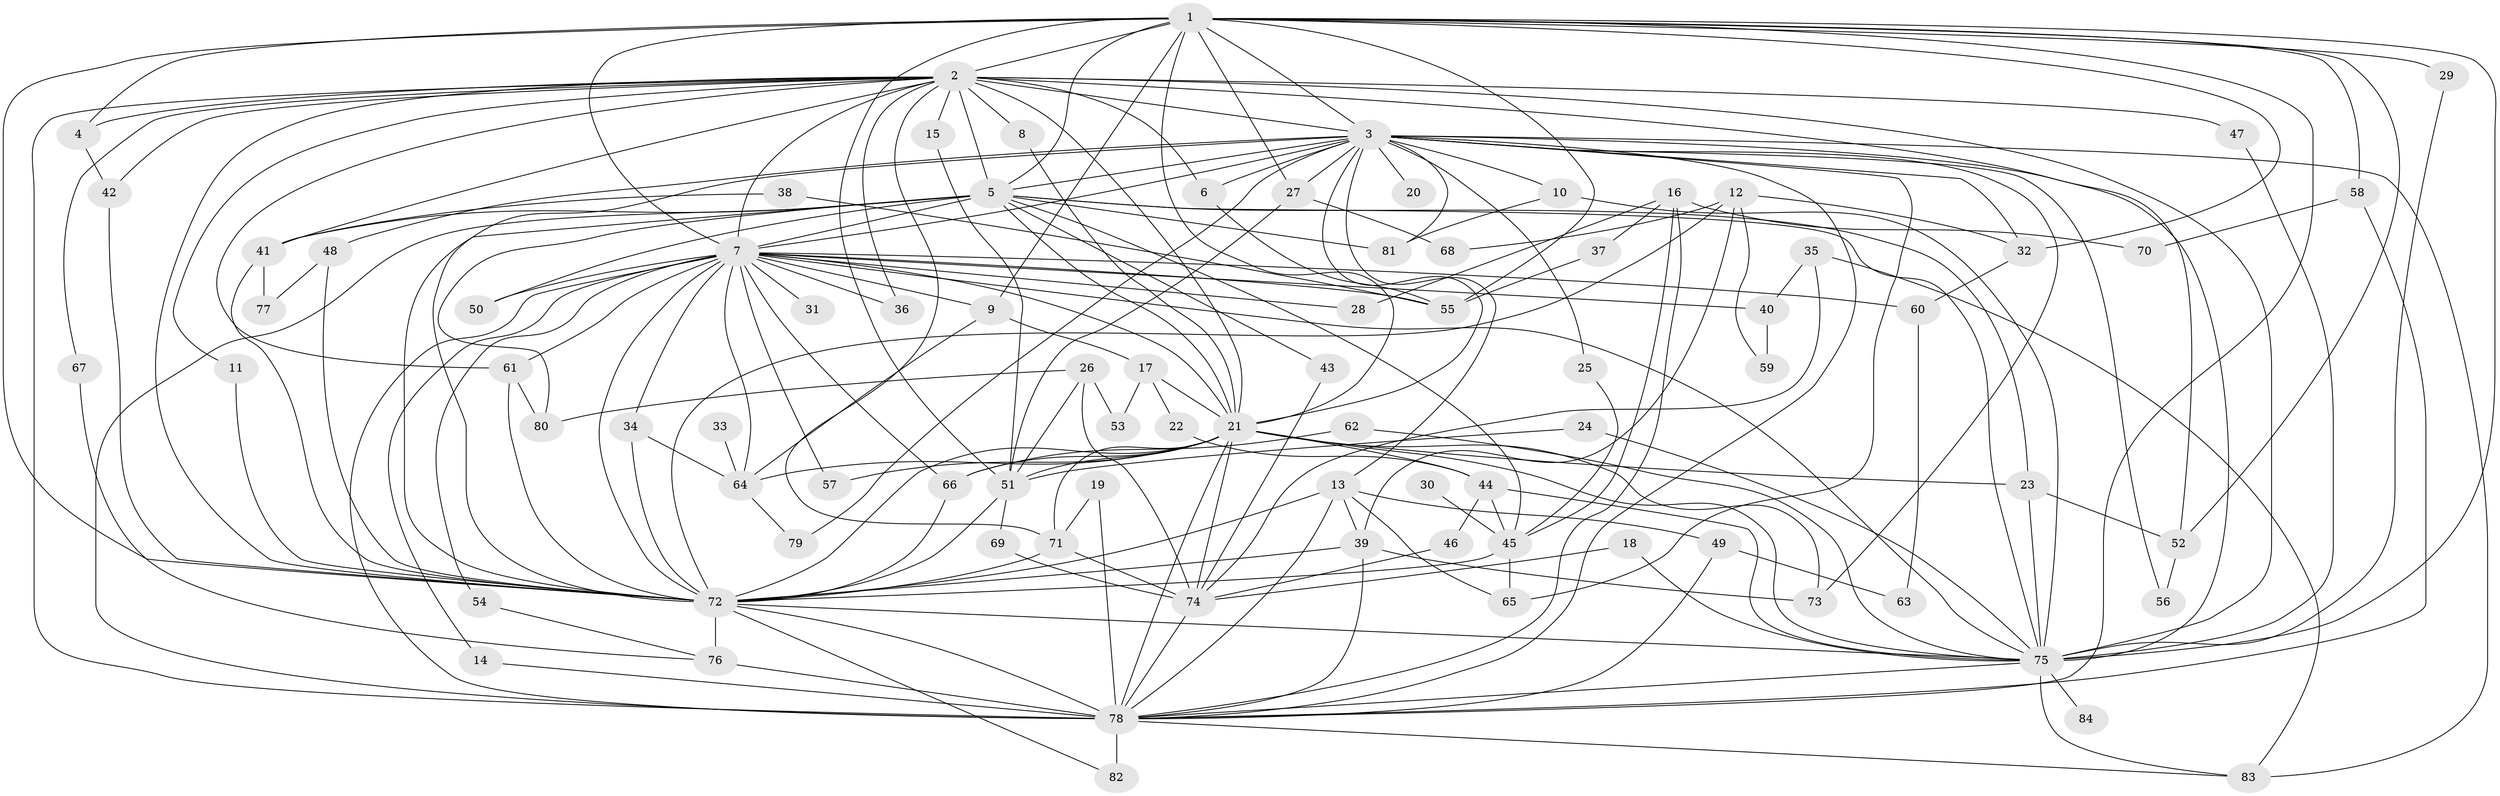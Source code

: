 // original degree distribution, {14: 0.008403361344537815, 23: 0.008403361344537815, 21: 0.01680672268907563, 18: 0.008403361344537815, 22: 0.008403361344537815, 17: 0.008403361344537815, 29: 0.008403361344537815, 24: 0.008403361344537815, 26: 0.008403361344537815, 3: 0.15126050420168066, 2: 0.5714285714285714, 5: 0.058823529411764705, 6: 0.01680672268907563, 4: 0.08403361344537816, 10: 0.008403361344537815, 7: 0.008403361344537815, 9: 0.008403361344537815, 8: 0.008403361344537815}
// Generated by graph-tools (version 1.1) at 2025/36/03/04/25 23:36:30]
// undirected, 84 vertices, 203 edges
graph export_dot {
  node [color=gray90,style=filled];
  1;
  2;
  3;
  4;
  5;
  6;
  7;
  8;
  9;
  10;
  11;
  12;
  13;
  14;
  15;
  16;
  17;
  18;
  19;
  20;
  21;
  22;
  23;
  24;
  25;
  26;
  27;
  28;
  29;
  30;
  31;
  32;
  33;
  34;
  35;
  36;
  37;
  38;
  39;
  40;
  41;
  42;
  43;
  44;
  45;
  46;
  47;
  48;
  49;
  50;
  51;
  52;
  53;
  54;
  55;
  56;
  57;
  58;
  59;
  60;
  61;
  62;
  63;
  64;
  65;
  66;
  67;
  68;
  69;
  70;
  71;
  72;
  73;
  74;
  75;
  76;
  77;
  78;
  79;
  80;
  81;
  82;
  83;
  84;
  1 -- 2 [weight=2.0];
  1 -- 3 [weight=1.0];
  1 -- 4 [weight=1.0];
  1 -- 5 [weight=2.0];
  1 -- 7 [weight=2.0];
  1 -- 9 [weight=1.0];
  1 -- 21 [weight=1.0];
  1 -- 27 [weight=1.0];
  1 -- 29 [weight=2.0];
  1 -- 32 [weight=1.0];
  1 -- 51 [weight=1.0];
  1 -- 52 [weight=1.0];
  1 -- 55 [weight=1.0];
  1 -- 58 [weight=1.0];
  1 -- 72 [weight=1.0];
  1 -- 75 [weight=1.0];
  1 -- 78 [weight=1.0];
  2 -- 3 [weight=2.0];
  2 -- 4 [weight=1.0];
  2 -- 5 [weight=2.0];
  2 -- 6 [weight=1.0];
  2 -- 7 [weight=2.0];
  2 -- 8 [weight=1.0];
  2 -- 11 [weight=1.0];
  2 -- 15 [weight=1.0];
  2 -- 21 [weight=2.0];
  2 -- 36 [weight=1.0];
  2 -- 41 [weight=1.0];
  2 -- 42 [weight=1.0];
  2 -- 47 [weight=1.0];
  2 -- 52 [weight=1.0];
  2 -- 61 [weight=1.0];
  2 -- 67 [weight=1.0];
  2 -- 71 [weight=1.0];
  2 -- 72 [weight=2.0];
  2 -- 75 [weight=3.0];
  2 -- 78 [weight=2.0];
  3 -- 5 [weight=1.0];
  3 -- 6 [weight=1.0];
  3 -- 7 [weight=1.0];
  3 -- 10 [weight=1.0];
  3 -- 13 [weight=1.0];
  3 -- 20 [weight=1.0];
  3 -- 21 [weight=1.0];
  3 -- 25 [weight=1.0];
  3 -- 27 [weight=1.0];
  3 -- 32 [weight=1.0];
  3 -- 48 [weight=1.0];
  3 -- 56 [weight=1.0];
  3 -- 65 [weight=1.0];
  3 -- 72 [weight=1.0];
  3 -- 73 [weight=1.0];
  3 -- 75 [weight=1.0];
  3 -- 78 [weight=1.0];
  3 -- 79 [weight=1.0];
  3 -- 81 [weight=1.0];
  3 -- 83 [weight=1.0];
  4 -- 42 [weight=1.0];
  5 -- 7 [weight=1.0];
  5 -- 21 [weight=1.0];
  5 -- 23 [weight=1.0];
  5 -- 41 [weight=1.0];
  5 -- 43 [weight=1.0];
  5 -- 45 [weight=1.0];
  5 -- 50 [weight=1.0];
  5 -- 72 [weight=1.0];
  5 -- 75 [weight=1.0];
  5 -- 78 [weight=1.0];
  5 -- 80 [weight=1.0];
  5 -- 81 [weight=1.0];
  6 -- 55 [weight=1.0];
  7 -- 9 [weight=1.0];
  7 -- 14 [weight=1.0];
  7 -- 21 [weight=1.0];
  7 -- 28 [weight=1.0];
  7 -- 31 [weight=1.0];
  7 -- 34 [weight=1.0];
  7 -- 36 [weight=1.0];
  7 -- 40 [weight=1.0];
  7 -- 50 [weight=1.0];
  7 -- 54 [weight=1.0];
  7 -- 55 [weight=1.0];
  7 -- 57 [weight=1.0];
  7 -- 60 [weight=1.0];
  7 -- 61 [weight=1.0];
  7 -- 64 [weight=1.0];
  7 -- 66 [weight=1.0];
  7 -- 72 [weight=1.0];
  7 -- 75 [weight=1.0];
  7 -- 78 [weight=1.0];
  8 -- 21 [weight=1.0];
  9 -- 17 [weight=1.0];
  9 -- 64 [weight=1.0];
  10 -- 75 [weight=1.0];
  10 -- 81 [weight=1.0];
  11 -- 72 [weight=1.0];
  12 -- 32 [weight=1.0];
  12 -- 39 [weight=1.0];
  12 -- 59 [weight=1.0];
  12 -- 68 [weight=1.0];
  12 -- 72 [weight=1.0];
  13 -- 39 [weight=1.0];
  13 -- 49 [weight=1.0];
  13 -- 65 [weight=1.0];
  13 -- 72 [weight=1.0];
  13 -- 78 [weight=1.0];
  14 -- 78 [weight=1.0];
  15 -- 51 [weight=1.0];
  16 -- 28 [weight=1.0];
  16 -- 37 [weight=1.0];
  16 -- 45 [weight=1.0];
  16 -- 70 [weight=1.0];
  16 -- 78 [weight=1.0];
  17 -- 21 [weight=1.0];
  17 -- 22 [weight=1.0];
  17 -- 53 [weight=1.0];
  18 -- 74 [weight=1.0];
  18 -- 75 [weight=1.0];
  19 -- 71 [weight=1.0];
  19 -- 78 [weight=1.0];
  21 -- 23 [weight=1.0];
  21 -- 44 [weight=1.0];
  21 -- 51 [weight=1.0];
  21 -- 57 [weight=1.0];
  21 -- 64 [weight=1.0];
  21 -- 66 [weight=1.0];
  21 -- 71 [weight=1.0];
  21 -- 72 [weight=2.0];
  21 -- 73 [weight=1.0];
  21 -- 74 [weight=1.0];
  21 -- 75 [weight=1.0];
  21 -- 78 [weight=1.0];
  22 -- 44 [weight=1.0];
  23 -- 52 [weight=1.0];
  23 -- 75 [weight=1.0];
  24 -- 51 [weight=1.0];
  24 -- 75 [weight=1.0];
  25 -- 45 [weight=1.0];
  26 -- 51 [weight=1.0];
  26 -- 53 [weight=1.0];
  26 -- 74 [weight=1.0];
  26 -- 80 [weight=1.0];
  27 -- 51 [weight=1.0];
  27 -- 68 [weight=1.0];
  29 -- 75 [weight=1.0];
  30 -- 45 [weight=1.0];
  32 -- 60 [weight=1.0];
  33 -- 64 [weight=1.0];
  34 -- 64 [weight=1.0];
  34 -- 72 [weight=1.0];
  35 -- 40 [weight=1.0];
  35 -- 74 [weight=1.0];
  35 -- 83 [weight=1.0];
  37 -- 55 [weight=1.0];
  38 -- 41 [weight=1.0];
  38 -- 55 [weight=1.0];
  39 -- 72 [weight=1.0];
  39 -- 73 [weight=1.0];
  39 -- 78 [weight=1.0];
  40 -- 59 [weight=1.0];
  41 -- 72 [weight=1.0];
  41 -- 77 [weight=1.0];
  42 -- 72 [weight=1.0];
  43 -- 74 [weight=1.0];
  44 -- 45 [weight=1.0];
  44 -- 46 [weight=1.0];
  44 -- 75 [weight=1.0];
  45 -- 65 [weight=1.0];
  45 -- 72 [weight=2.0];
  46 -- 74 [weight=1.0];
  47 -- 75 [weight=1.0];
  48 -- 72 [weight=1.0];
  48 -- 77 [weight=1.0];
  49 -- 63 [weight=1.0];
  49 -- 78 [weight=1.0];
  51 -- 69 [weight=1.0];
  51 -- 72 [weight=1.0];
  52 -- 56 [weight=1.0];
  54 -- 76 [weight=1.0];
  58 -- 70 [weight=1.0];
  58 -- 78 [weight=1.0];
  60 -- 63 [weight=1.0];
  61 -- 72 [weight=1.0];
  61 -- 80 [weight=1.0];
  62 -- 66 [weight=1.0];
  62 -- 75 [weight=1.0];
  64 -- 79 [weight=1.0];
  66 -- 72 [weight=1.0];
  67 -- 76 [weight=1.0];
  69 -- 74 [weight=1.0];
  71 -- 72 [weight=1.0];
  71 -- 74 [weight=1.0];
  72 -- 75 [weight=1.0];
  72 -- 76 [weight=2.0];
  72 -- 78 [weight=3.0];
  72 -- 82 [weight=1.0];
  74 -- 78 [weight=1.0];
  75 -- 78 [weight=1.0];
  75 -- 83 [weight=1.0];
  75 -- 84 [weight=1.0];
  76 -- 78 [weight=1.0];
  78 -- 82 [weight=2.0];
  78 -- 83 [weight=1.0];
}
